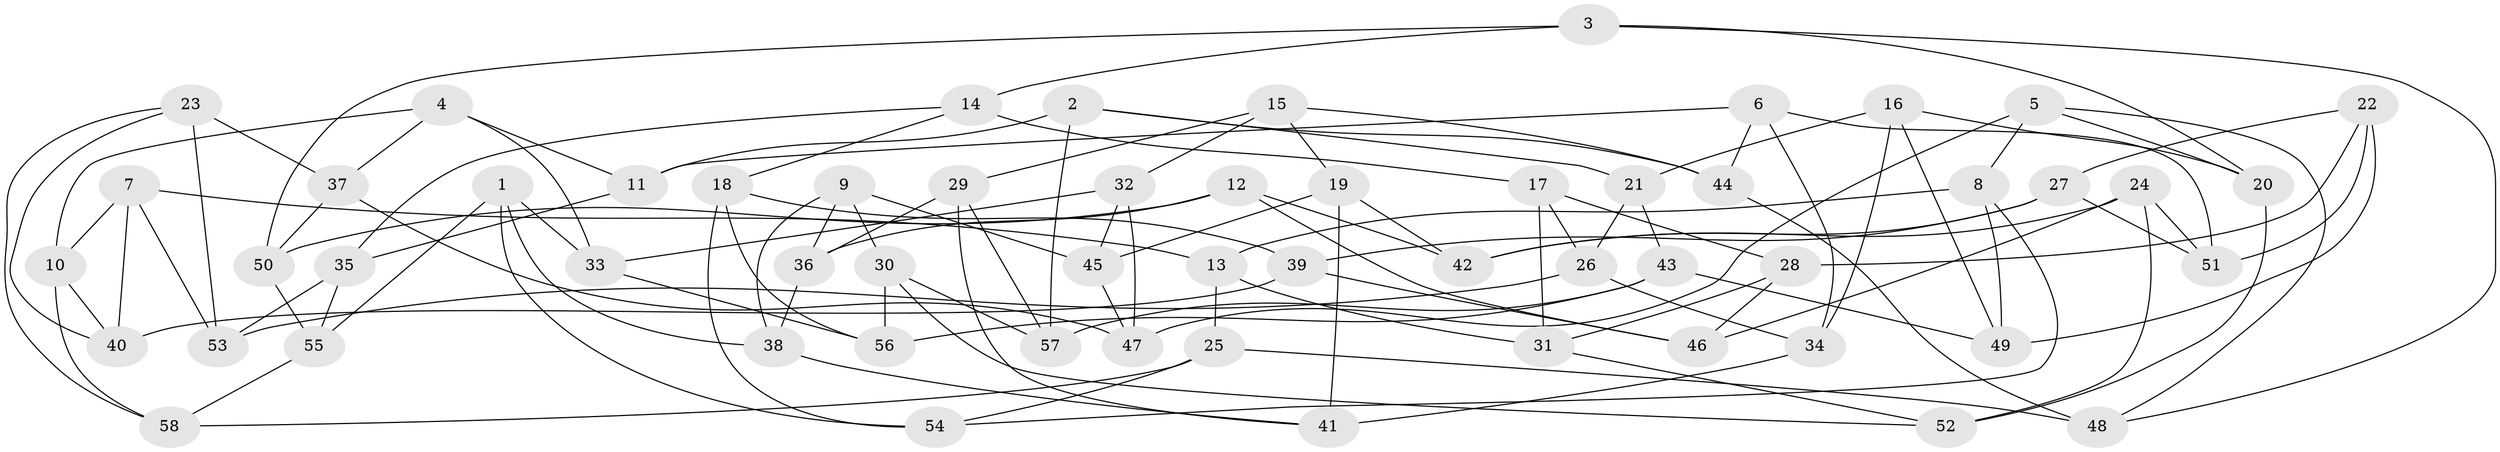 // coarse degree distribution, {6: 0.4, 5: 0.22857142857142856, 4: 0.3142857142857143, 3: 0.05714285714285714}
// Generated by graph-tools (version 1.1) at 2025/52/02/27/25 19:52:32]
// undirected, 58 vertices, 116 edges
graph export_dot {
graph [start="1"]
  node [color=gray90,style=filled];
  1;
  2;
  3;
  4;
  5;
  6;
  7;
  8;
  9;
  10;
  11;
  12;
  13;
  14;
  15;
  16;
  17;
  18;
  19;
  20;
  21;
  22;
  23;
  24;
  25;
  26;
  27;
  28;
  29;
  30;
  31;
  32;
  33;
  34;
  35;
  36;
  37;
  38;
  39;
  40;
  41;
  42;
  43;
  44;
  45;
  46;
  47;
  48;
  49;
  50;
  51;
  52;
  53;
  54;
  55;
  56;
  57;
  58;
  1 -- 54;
  1 -- 38;
  1 -- 33;
  1 -- 55;
  2 -- 11;
  2 -- 21;
  2 -- 57;
  2 -- 44;
  3 -- 14;
  3 -- 20;
  3 -- 50;
  3 -- 48;
  4 -- 33;
  4 -- 10;
  4 -- 11;
  4 -- 37;
  5 -- 48;
  5 -- 20;
  5 -- 47;
  5 -- 8;
  6 -- 11;
  6 -- 51;
  6 -- 34;
  6 -- 44;
  7 -- 10;
  7 -- 13;
  7 -- 40;
  7 -- 53;
  8 -- 13;
  8 -- 54;
  8 -- 49;
  9 -- 45;
  9 -- 36;
  9 -- 38;
  9 -- 30;
  10 -- 58;
  10 -- 40;
  11 -- 35;
  12 -- 36;
  12 -- 50;
  12 -- 42;
  12 -- 46;
  13 -- 25;
  13 -- 31;
  14 -- 18;
  14 -- 17;
  14 -- 35;
  15 -- 29;
  15 -- 32;
  15 -- 19;
  15 -- 44;
  16 -- 20;
  16 -- 34;
  16 -- 49;
  16 -- 21;
  17 -- 28;
  17 -- 26;
  17 -- 31;
  18 -- 39;
  18 -- 56;
  18 -- 54;
  19 -- 45;
  19 -- 42;
  19 -- 41;
  20 -- 52;
  21 -- 43;
  21 -- 26;
  22 -- 51;
  22 -- 49;
  22 -- 28;
  22 -- 27;
  23 -- 37;
  23 -- 40;
  23 -- 53;
  23 -- 58;
  24 -- 52;
  24 -- 51;
  24 -- 42;
  24 -- 46;
  25 -- 54;
  25 -- 58;
  25 -- 48;
  26 -- 34;
  26 -- 53;
  27 -- 39;
  27 -- 42;
  27 -- 51;
  28 -- 46;
  28 -- 31;
  29 -- 57;
  29 -- 41;
  29 -- 36;
  30 -- 52;
  30 -- 56;
  30 -- 57;
  31 -- 52;
  32 -- 45;
  32 -- 33;
  32 -- 47;
  33 -- 56;
  34 -- 41;
  35 -- 53;
  35 -- 55;
  36 -- 38;
  37 -- 47;
  37 -- 50;
  38 -- 41;
  39 -- 46;
  39 -- 40;
  43 -- 57;
  43 -- 49;
  43 -- 56;
  44 -- 48;
  45 -- 47;
  50 -- 55;
  55 -- 58;
}
